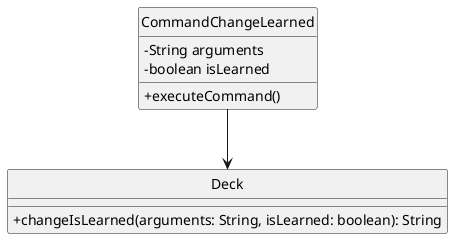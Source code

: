 @startuml
hide circle
skinparam classAttributeIconSize 0
class CommandChangeLearned {
  - String arguments
  - boolean isLearned
  + executeCommand()
}

class Deck {
  +  changeIsLearned(arguments: String, isLearned: boolean): String
}

CommandChangeLearned --> Deck
@enduml